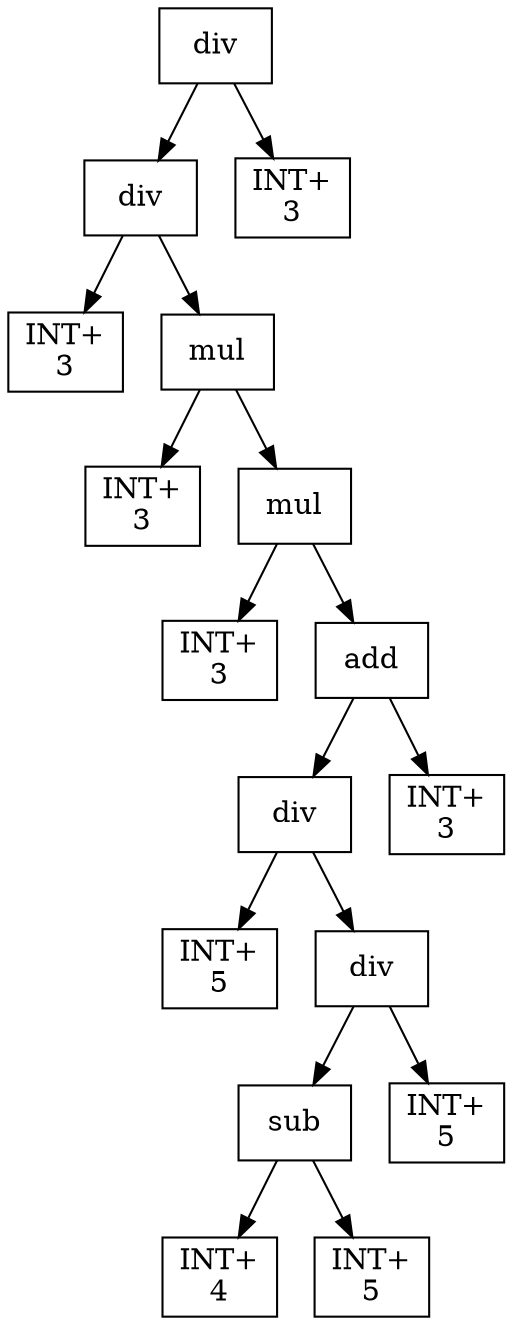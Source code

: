 digraph expr {
  node [shape=box];
  n1 [label="div"];
  n2 [label="div"];
  n3 [label="INT+\n3"];
  n4 [label="mul"];
  n5 [label="INT+\n3"];
  n6 [label="mul"];
  n7 [label="INT+\n3"];
  n8 [label="add"];
  n9 [label="div"];
  n10 [label="INT+\n5"];
  n11 [label="div"];
  n12 [label="sub"];
  n13 [label="INT+\n4"];
  n14 [label="INT+\n5"];
  n12 -> n13;
  n12 -> n14;
  n15 [label="INT+\n5"];
  n11 -> n12;
  n11 -> n15;
  n9 -> n10;
  n9 -> n11;
  n16 [label="INT+\n3"];
  n8 -> n9;
  n8 -> n16;
  n6 -> n7;
  n6 -> n8;
  n4 -> n5;
  n4 -> n6;
  n2 -> n3;
  n2 -> n4;
  n17 [label="INT+\n3"];
  n1 -> n2;
  n1 -> n17;
}